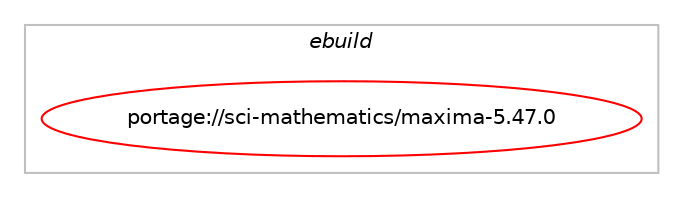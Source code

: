 digraph prolog {

# *************
# Graph options
# *************

newrank=true;
concentrate=true;
compound=true;
graph [rankdir=LR,fontname=Helvetica,fontsize=10,ranksep=1.5];#, ranksep=2.5, nodesep=0.2];
edge  [arrowhead=vee];
node  [fontname=Helvetica,fontsize=10];

# **********
# The ebuild
# **********

subgraph cluster_leftcol {
color=gray;
label=<<i>ebuild</i>>;
id [label="portage://sci-mathematics/maxima-5.47.0", color=red, width=4, href="../sci-mathematics/maxima-5.47.0.svg"];
}

# ****************
# The dependencies
# ****************

subgraph cluster_midcol {
color=gray;
label=<<i>dependencies</i>>;
subgraph cluster_compile {
fillcolor="#eeeeee";
style=filled;
label=<<i>compile</i>>;
# *** BEGIN UNKNOWN DEPENDENCY TYPE (TODO) ***
# id -> equal(use_conditional_group(positive,clisp,portage://sci-mathematics/maxima-5.47.0,[package_dependency(portage://sci-mathematics/maxima-5.47.0,install,no,dev-lisp,clisp,none,[,,],any_same_slot,[])]))
# *** END UNKNOWN DEPENDENCY TYPE (TODO) ***

# *** BEGIN UNKNOWN DEPENDENCY TYPE (TODO) ***
# id -> equal(use_conditional_group(positive,clozurecl,portage://sci-mathematics/maxima-5.47.0,[package_dependency(portage://sci-mathematics/maxima-5.47.0,install,no,dev-lisp,clozurecl,none,[,,],[],[]),package_dependency(portage://sci-mathematics/maxima-5.47.0,install,no,app-misc,rlwrap,none,[,,],[],[])]))
# *** END UNKNOWN DEPENDENCY TYPE (TODO) ***

# *** BEGIN UNKNOWN DEPENDENCY TYPE (TODO) ***
# id -> equal(use_conditional_group(positive,clozurecl64,portage://sci-mathematics/maxima-5.47.0,[package_dependency(portage://sci-mathematics/maxima-5.47.0,install,no,dev-lisp,clozurecl,none,[,,],[],[]),package_dependency(portage://sci-mathematics/maxima-5.47.0,install,no,app-misc,rlwrap,none,[,,],[],[])]))
# *** END UNKNOWN DEPENDENCY TYPE (TODO) ***

# *** BEGIN UNKNOWN DEPENDENCY TYPE (TODO) ***
# id -> equal(use_conditional_group(positive,cmucl,portage://sci-mathematics/maxima-5.47.0,[package_dependency(portage://sci-mathematics/maxima-5.47.0,install,no,dev-lisp,cmucl,none,[,,],[],[]),package_dependency(portage://sci-mathematics/maxima-5.47.0,install,no,app-misc,rlwrap,none,[,,],[],[])]))
# *** END UNKNOWN DEPENDENCY TYPE (TODO) ***

# *** BEGIN UNKNOWN DEPENDENCY TYPE (TODO) ***
# id -> equal(use_conditional_group(positive,ecl,portage://sci-mathematics/maxima-5.47.0,[package_dependency(portage://sci-mathematics/maxima-5.47.0,install,no,dev-lisp,ecl,none,[,,],any_same_slot,[]),package_dependency(portage://sci-mathematics/maxima-5.47.0,install,no,app-misc,rlwrap,none,[,,],[],[])]))
# *** END UNKNOWN DEPENDENCY TYPE (TODO) ***

# *** BEGIN UNKNOWN DEPENDENCY TYPE (TODO) ***
# id -> equal(use_conditional_group(positive,emacs,portage://sci-mathematics/maxima-5.47.0,[package_dependency(portage://sci-mathematics/maxima-5.47.0,install,no,app-editors,emacs,greaterequal,[26,,,26],any_different_slot,[])]))
# *** END UNKNOWN DEPENDENCY TYPE (TODO) ***

# *** BEGIN UNKNOWN DEPENDENCY TYPE (TODO) ***
# id -> equal(use_conditional_group(positive,gcl,portage://sci-mathematics/maxima-5.47.0,[package_dependency(portage://sci-mathematics/maxima-5.47.0,install,no,dev-lisp,gcl,greaterequal,[2.6.14,,,2.6.14],[],[use(enable(ansi),none),use(enable(readline),none)])]))
# *** END UNKNOWN DEPENDENCY TYPE (TODO) ***

# *** BEGIN UNKNOWN DEPENDENCY TYPE (TODO) ***
# id -> equal(use_conditional_group(positive,gui,portage://sci-mathematics/maxima-5.47.0,[package_dependency(portage://sci-mathematics/maxima-5.47.0,install,no,dev-lang,tk,none,[,,],[slot(0)],[])]))
# *** END UNKNOWN DEPENDENCY TYPE (TODO) ***

# *** BEGIN UNKNOWN DEPENDENCY TYPE (TODO) ***
# id -> equal(use_conditional_group(positive,sbcl,portage://sci-mathematics/maxima-5.47.0,[package_dependency(portage://sci-mathematics/maxima-5.47.0,install,no,dev-lisp,sbcl,none,[,,],any_same_slot,[]),package_dependency(portage://sci-mathematics/maxima-5.47.0,install,no,app-misc,rlwrap,none,[,,],[],[])]))
# *** END UNKNOWN DEPENDENCY TYPE (TODO) ***

# *** BEGIN UNKNOWN DEPENDENCY TYPE (TODO) ***
# id -> equal(package_dependency(portage://sci-mathematics/maxima-5.47.0,install,no,virtual,libcrypt,none,[,,],any_same_slot,[]))
# *** END UNKNOWN DEPENDENCY TYPE (TODO) ***

}
subgraph cluster_compileandrun {
fillcolor="#eeeeee";
style=filled;
label=<<i>compile and run</i>>;
}
subgraph cluster_run {
fillcolor="#eeeeee";
style=filled;
label=<<i>run</i>>;
# *** BEGIN UNKNOWN DEPENDENCY TYPE (TODO) ***
# id -> equal(use_conditional_group(positive,X,portage://sci-mathematics/maxima-5.47.0,[package_dependency(portage://sci-mathematics/maxima-5.47.0,run,no,x11-misc,xdg-utils,none,[,,],[],[]),package_dependency(portage://sci-mathematics/maxima-5.47.0,run,no,sci-visualization,gnuplot,none,[,,],[],[use(enable(gd),none)]),use_conditional_group(positive,vtk,portage://sci-mathematics/maxima-5.47.0,[use_conditional_group(positive,python_single_target_python3_10,portage://sci-mathematics/maxima-5.47.0,[package_dependency(portage://sci-mathematics/maxima-5.47.0,run,no,dev-lang,python,none,[,,],[slot(3.10)],[])]),use_conditional_group(positive,python_single_target_python3_11,portage://sci-mathematics/maxima-5.47.0,[package_dependency(portage://sci-mathematics/maxima-5.47.0,run,no,dev-lang,python,none,[,,],[slot(3.11)],[])]),package_dependency(portage://sci-mathematics/maxima-5.47.0,run,no,sci-libs,vtk,none,[,,],[],[use(enable(python),none),use(enable(rendering),none),use(optenable(python_single_target_python3_10),negative),use(optenable(python_single_target_python3_11),negative)])])]))
# *** END UNKNOWN DEPENDENCY TYPE (TODO) ***

# *** BEGIN UNKNOWN DEPENDENCY TYPE (TODO) ***
# id -> equal(use_conditional_group(positive,clisp,portage://sci-mathematics/maxima-5.47.0,[package_dependency(portage://sci-mathematics/maxima-5.47.0,run,no,dev-lisp,clisp,none,[,,],any_same_slot,[])]))
# *** END UNKNOWN DEPENDENCY TYPE (TODO) ***

# *** BEGIN UNKNOWN DEPENDENCY TYPE (TODO) ***
# id -> equal(use_conditional_group(positive,clozurecl,portage://sci-mathematics/maxima-5.47.0,[package_dependency(portage://sci-mathematics/maxima-5.47.0,run,no,dev-lisp,clozurecl,none,[,,],[],[]),package_dependency(portage://sci-mathematics/maxima-5.47.0,run,no,app-misc,rlwrap,none,[,,],[],[])]))
# *** END UNKNOWN DEPENDENCY TYPE (TODO) ***

# *** BEGIN UNKNOWN DEPENDENCY TYPE (TODO) ***
# id -> equal(use_conditional_group(positive,clozurecl64,portage://sci-mathematics/maxima-5.47.0,[package_dependency(portage://sci-mathematics/maxima-5.47.0,run,no,dev-lisp,clozurecl,none,[,,],[],[]),package_dependency(portage://sci-mathematics/maxima-5.47.0,run,no,app-misc,rlwrap,none,[,,],[],[])]))
# *** END UNKNOWN DEPENDENCY TYPE (TODO) ***

# *** BEGIN UNKNOWN DEPENDENCY TYPE (TODO) ***
# id -> equal(use_conditional_group(positive,cmucl,portage://sci-mathematics/maxima-5.47.0,[package_dependency(portage://sci-mathematics/maxima-5.47.0,run,no,dev-lisp,cmucl,none,[,,],[],[]),package_dependency(portage://sci-mathematics/maxima-5.47.0,run,no,app-misc,rlwrap,none,[,,],[],[])]))
# *** END UNKNOWN DEPENDENCY TYPE (TODO) ***

# *** BEGIN UNKNOWN DEPENDENCY TYPE (TODO) ***
# id -> equal(use_conditional_group(positive,ecl,portage://sci-mathematics/maxima-5.47.0,[package_dependency(portage://sci-mathematics/maxima-5.47.0,run,no,dev-lisp,ecl,none,[,,],any_same_slot,[]),package_dependency(portage://sci-mathematics/maxima-5.47.0,run,no,app-misc,rlwrap,none,[,,],[],[])]))
# *** END UNKNOWN DEPENDENCY TYPE (TODO) ***

# *** BEGIN UNKNOWN DEPENDENCY TYPE (TODO) ***
# id -> equal(use_conditional_group(positive,emacs,portage://sci-mathematics/maxima-5.47.0,[package_dependency(portage://sci-mathematics/maxima-5.47.0,run,no,app-editors,emacs,greaterequal,[26,,,26],any_different_slot,[])]))
# *** END UNKNOWN DEPENDENCY TYPE (TODO) ***

# *** BEGIN UNKNOWN DEPENDENCY TYPE (TODO) ***
# id -> equal(use_conditional_group(positive,emacs,portage://sci-mathematics/maxima-5.47.0,[package_dependency(portage://sci-mathematics/maxima-5.47.0,run,no,virtual,latex-base,none,[,,],[],[]),package_dependency(portage://sci-mathematics/maxima-5.47.0,run,no,app-emacs,auctex,none,[,,],[],[]),package_dependency(portage://sci-mathematics/maxima-5.47.0,run,no,app-text,ghostscript-gpl,none,[,,],[],[]),package_dependency(portage://sci-mathematics/maxima-5.47.0,run,no,dev-texlive,texlive-latexrecommended,none,[,,],[],[])]))
# *** END UNKNOWN DEPENDENCY TYPE (TODO) ***

# *** BEGIN UNKNOWN DEPENDENCY TYPE (TODO) ***
# id -> equal(use_conditional_group(positive,gcl,portage://sci-mathematics/maxima-5.47.0,[package_dependency(portage://sci-mathematics/maxima-5.47.0,run,no,dev-lisp,gcl,greaterequal,[2.6.14,,,2.6.14],[],[use(enable(ansi),none),use(enable(readline),none)])]))
# *** END UNKNOWN DEPENDENCY TYPE (TODO) ***

# *** BEGIN UNKNOWN DEPENDENCY TYPE (TODO) ***
# id -> equal(use_conditional_group(positive,gui,portage://sci-mathematics/maxima-5.47.0,[package_dependency(portage://sci-mathematics/maxima-5.47.0,run,no,dev-lang,tk,none,[,,],[slot(0)],[])]))
# *** END UNKNOWN DEPENDENCY TYPE (TODO) ***

# *** BEGIN UNKNOWN DEPENDENCY TYPE (TODO) ***
# id -> equal(use_conditional_group(positive,sbcl,portage://sci-mathematics/maxima-5.47.0,[package_dependency(portage://sci-mathematics/maxima-5.47.0,run,no,dev-lisp,sbcl,none,[,,],any_same_slot,[]),package_dependency(portage://sci-mathematics/maxima-5.47.0,run,no,app-misc,rlwrap,none,[,,],[],[])]))
# *** END UNKNOWN DEPENDENCY TYPE (TODO) ***

# *** BEGIN UNKNOWN DEPENDENCY TYPE (TODO) ***
# id -> equal(package_dependency(portage://sci-mathematics/maxima-5.47.0,run,no,virtual,libcrypt,none,[,,],any_same_slot,[]))
# *** END UNKNOWN DEPENDENCY TYPE (TODO) ***

}
}

# **************
# The candidates
# **************

subgraph cluster_choices {
rank=same;
color=gray;
label=<<i>candidates</i>>;

}

}
